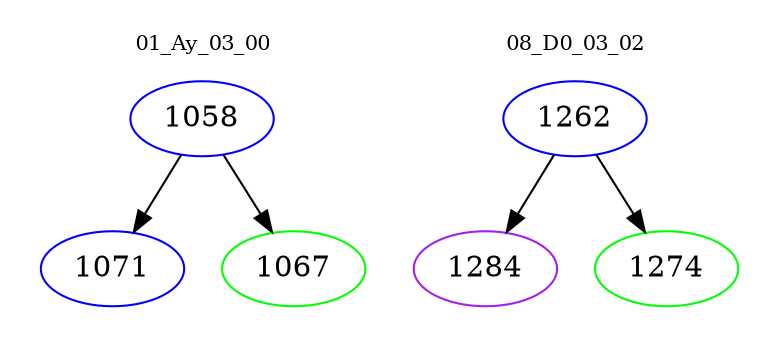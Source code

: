 digraph{
subgraph cluster_0 {
color = white
label = "01_Ay_03_00";
fontsize=10;
T0_1058 [label="1058", color="blue"]
T0_1058 -> T0_1071 [color="black"]
T0_1071 [label="1071", color="blue"]
T0_1058 -> T0_1067 [color="black"]
T0_1067 [label="1067", color="green"]
}
subgraph cluster_1 {
color = white
label = "08_D0_03_02";
fontsize=10;
T1_1262 [label="1262", color="blue"]
T1_1262 -> T1_1284 [color="black"]
T1_1284 [label="1284", color="purple"]
T1_1262 -> T1_1274 [color="black"]
T1_1274 [label="1274", color="green"]
}
}

